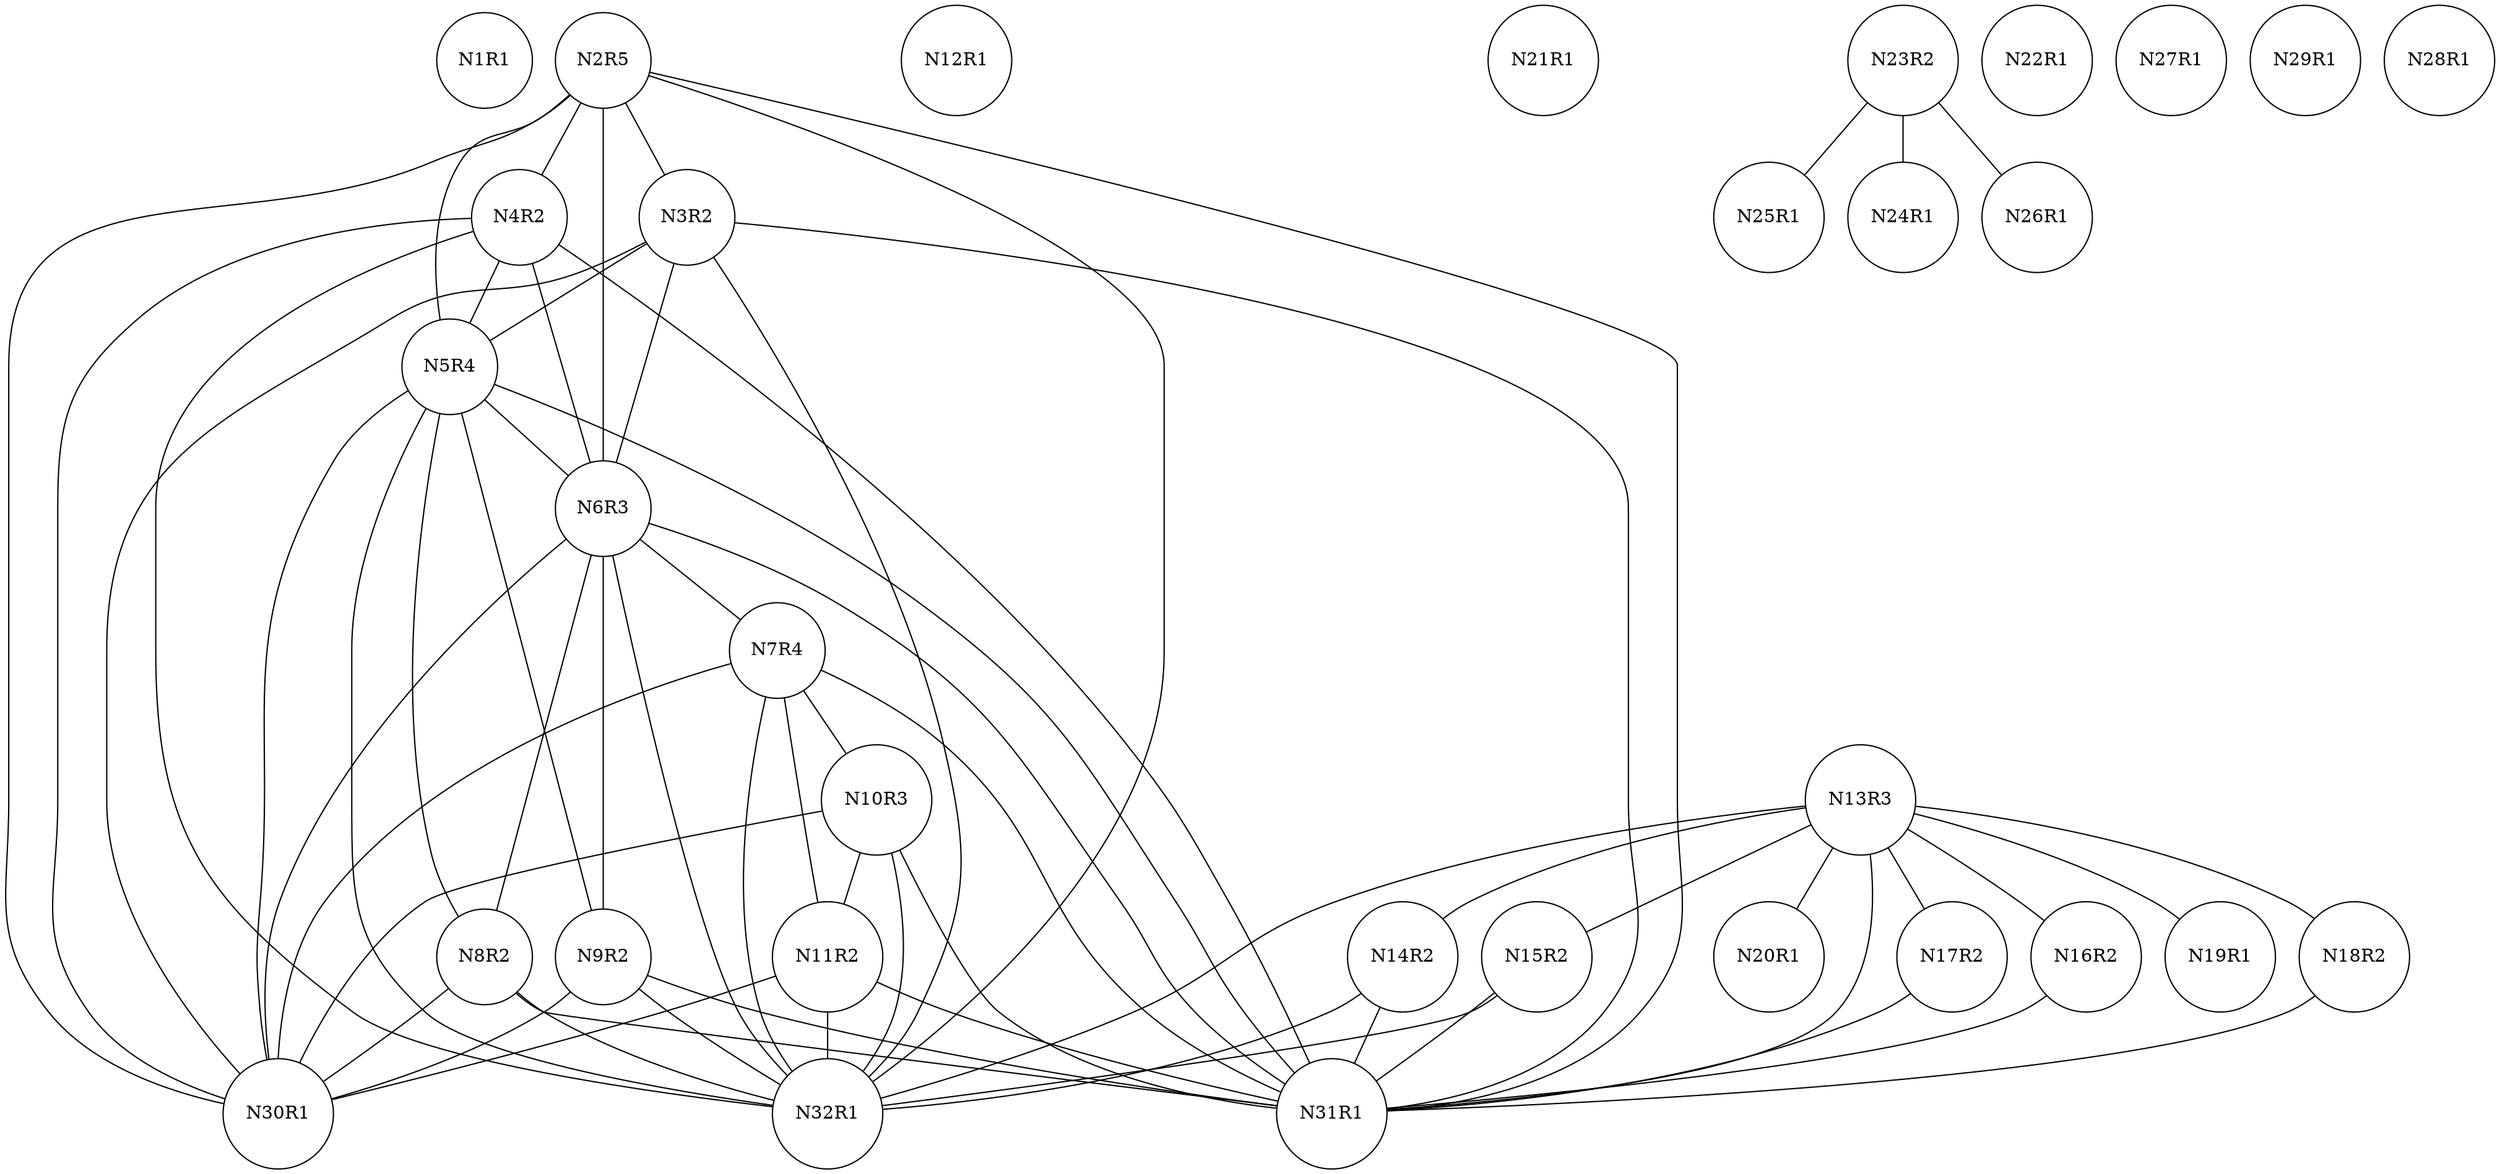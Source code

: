 graph ig {
    node [shape = circle];
    N1R1;
    N2R5;
    N3R2;
    N4R2;
    N5R4;
    N6R3;
    N7R4;
    N8R2;
    N9R2;
    N10R3;
    N11R2;
    N12R1;
    N13R3;
    N14R2;
    N15R2;
    N17R2;
    N16R2;
    N19R1;
    N18R2;
    N21R1;
    N20R1;
    N23R2;
    N22R1;
    N25R1;
    N24R1;
    N27R1;
    N26R1;
    N29R1;
    N28R1;
    N31R1;
    N30R1;
    N32R1;
    N2R5 -- N4R2;
    N2R5 -- N3R2;
    N2R5 -- N31R1;
    N2R5 -- N32R1;
    N2R5 -- N30R1;
    N2R5 -- N6R3;
    N2R5 -- N5R4;
    N3R2 -- N31R1;
    N3R2 -- N32R1;
    N3R2 -- N30R1;
    N3R2 -- N6R3;
    N3R2 -- N5R4;
    N4R2 -- N31R1;
    N4R2 -- N32R1;
    N4R2 -- N30R1;
    N4R2 -- N6R3;
    N4R2 -- N5R4;
    N5R4 -- N9R2;
    N5R4 -- N8R2;
    N5R4 -- N31R1;
    N5R4 -- N32R1;
    N5R4 -- N30R1;
    N5R4 -- N6R3;
    N6R3 -- N7R4;
    N6R3 -- N9R2;
    N6R3 -- N8R2;
    N6R3 -- N31R1;
    N6R3 -- N32R1;
    N6R3 -- N30R1;
    N7R4 -- N11R2;
    N7R4 -- N10R3;
    N7R4 -- N31R1;
    N7R4 -- N30R1;
    N7R4 -- N32R1;
    N8R2 -- N31R1;
    N8R2 -- N32R1;
    N8R2 -- N30R1;
    N9R2 -- N31R1;
    N9R2 -- N30R1;
    N9R2 -- N32R1;
    N10R3 -- N11R2;
    N10R3 -- N30R1;
    N10R3 -- N31R1;
    N10R3 -- N32R1;
    N11R2 -- N31R1;
    N11R2 -- N32R1;
    N11R2 -- N30R1;
    N13R3 -- N20R1;
    N13R3 -- N19R1;
    N13R3 -- N18R2;
    N13R3 -- N17R2;
    N13R3 -- N16R2;
    N13R3 -- N31R1;
    N13R3 -- N32R1;
    N13R3 -- N15R2;
    N13R3 -- N14R2;
    N14R2 -- N31R1;
    N14R2 -- N32R1;
    N15R2 -- N31R1;
    N15R2 -- N32R1;
    N17R2 -- N31R1;
    N16R2 -- N31R1;
    N18R2 -- N31R1;
    N23R2 -- N26R1;
    N23R2 -- N25R1;
    N23R2 -- N24R1;
}

